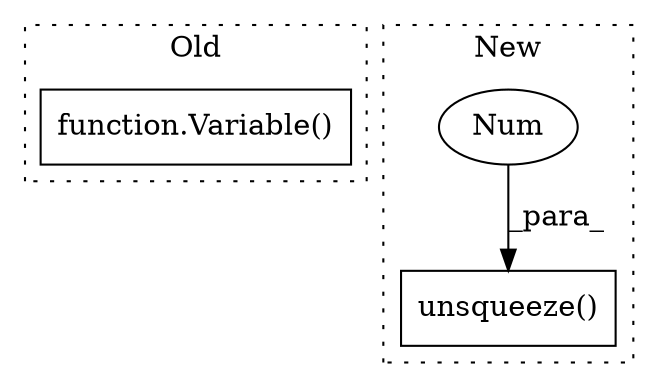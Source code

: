 digraph G {
subgraph cluster0 {
1 [label="function.Variable()" a="75" s="7792,7930" l="30,16" shape="box"];
label = "Old";
style="dotted";
}
subgraph cluster1 {
2 [label="unsqueeze()" a="75" s="7970,7988" l="17,1" shape="box"];
3 [label="Num" a="76" s="7987" l="1" shape="ellipse"];
label = "New";
style="dotted";
}
3 -> 2 [label="_para_"];
}